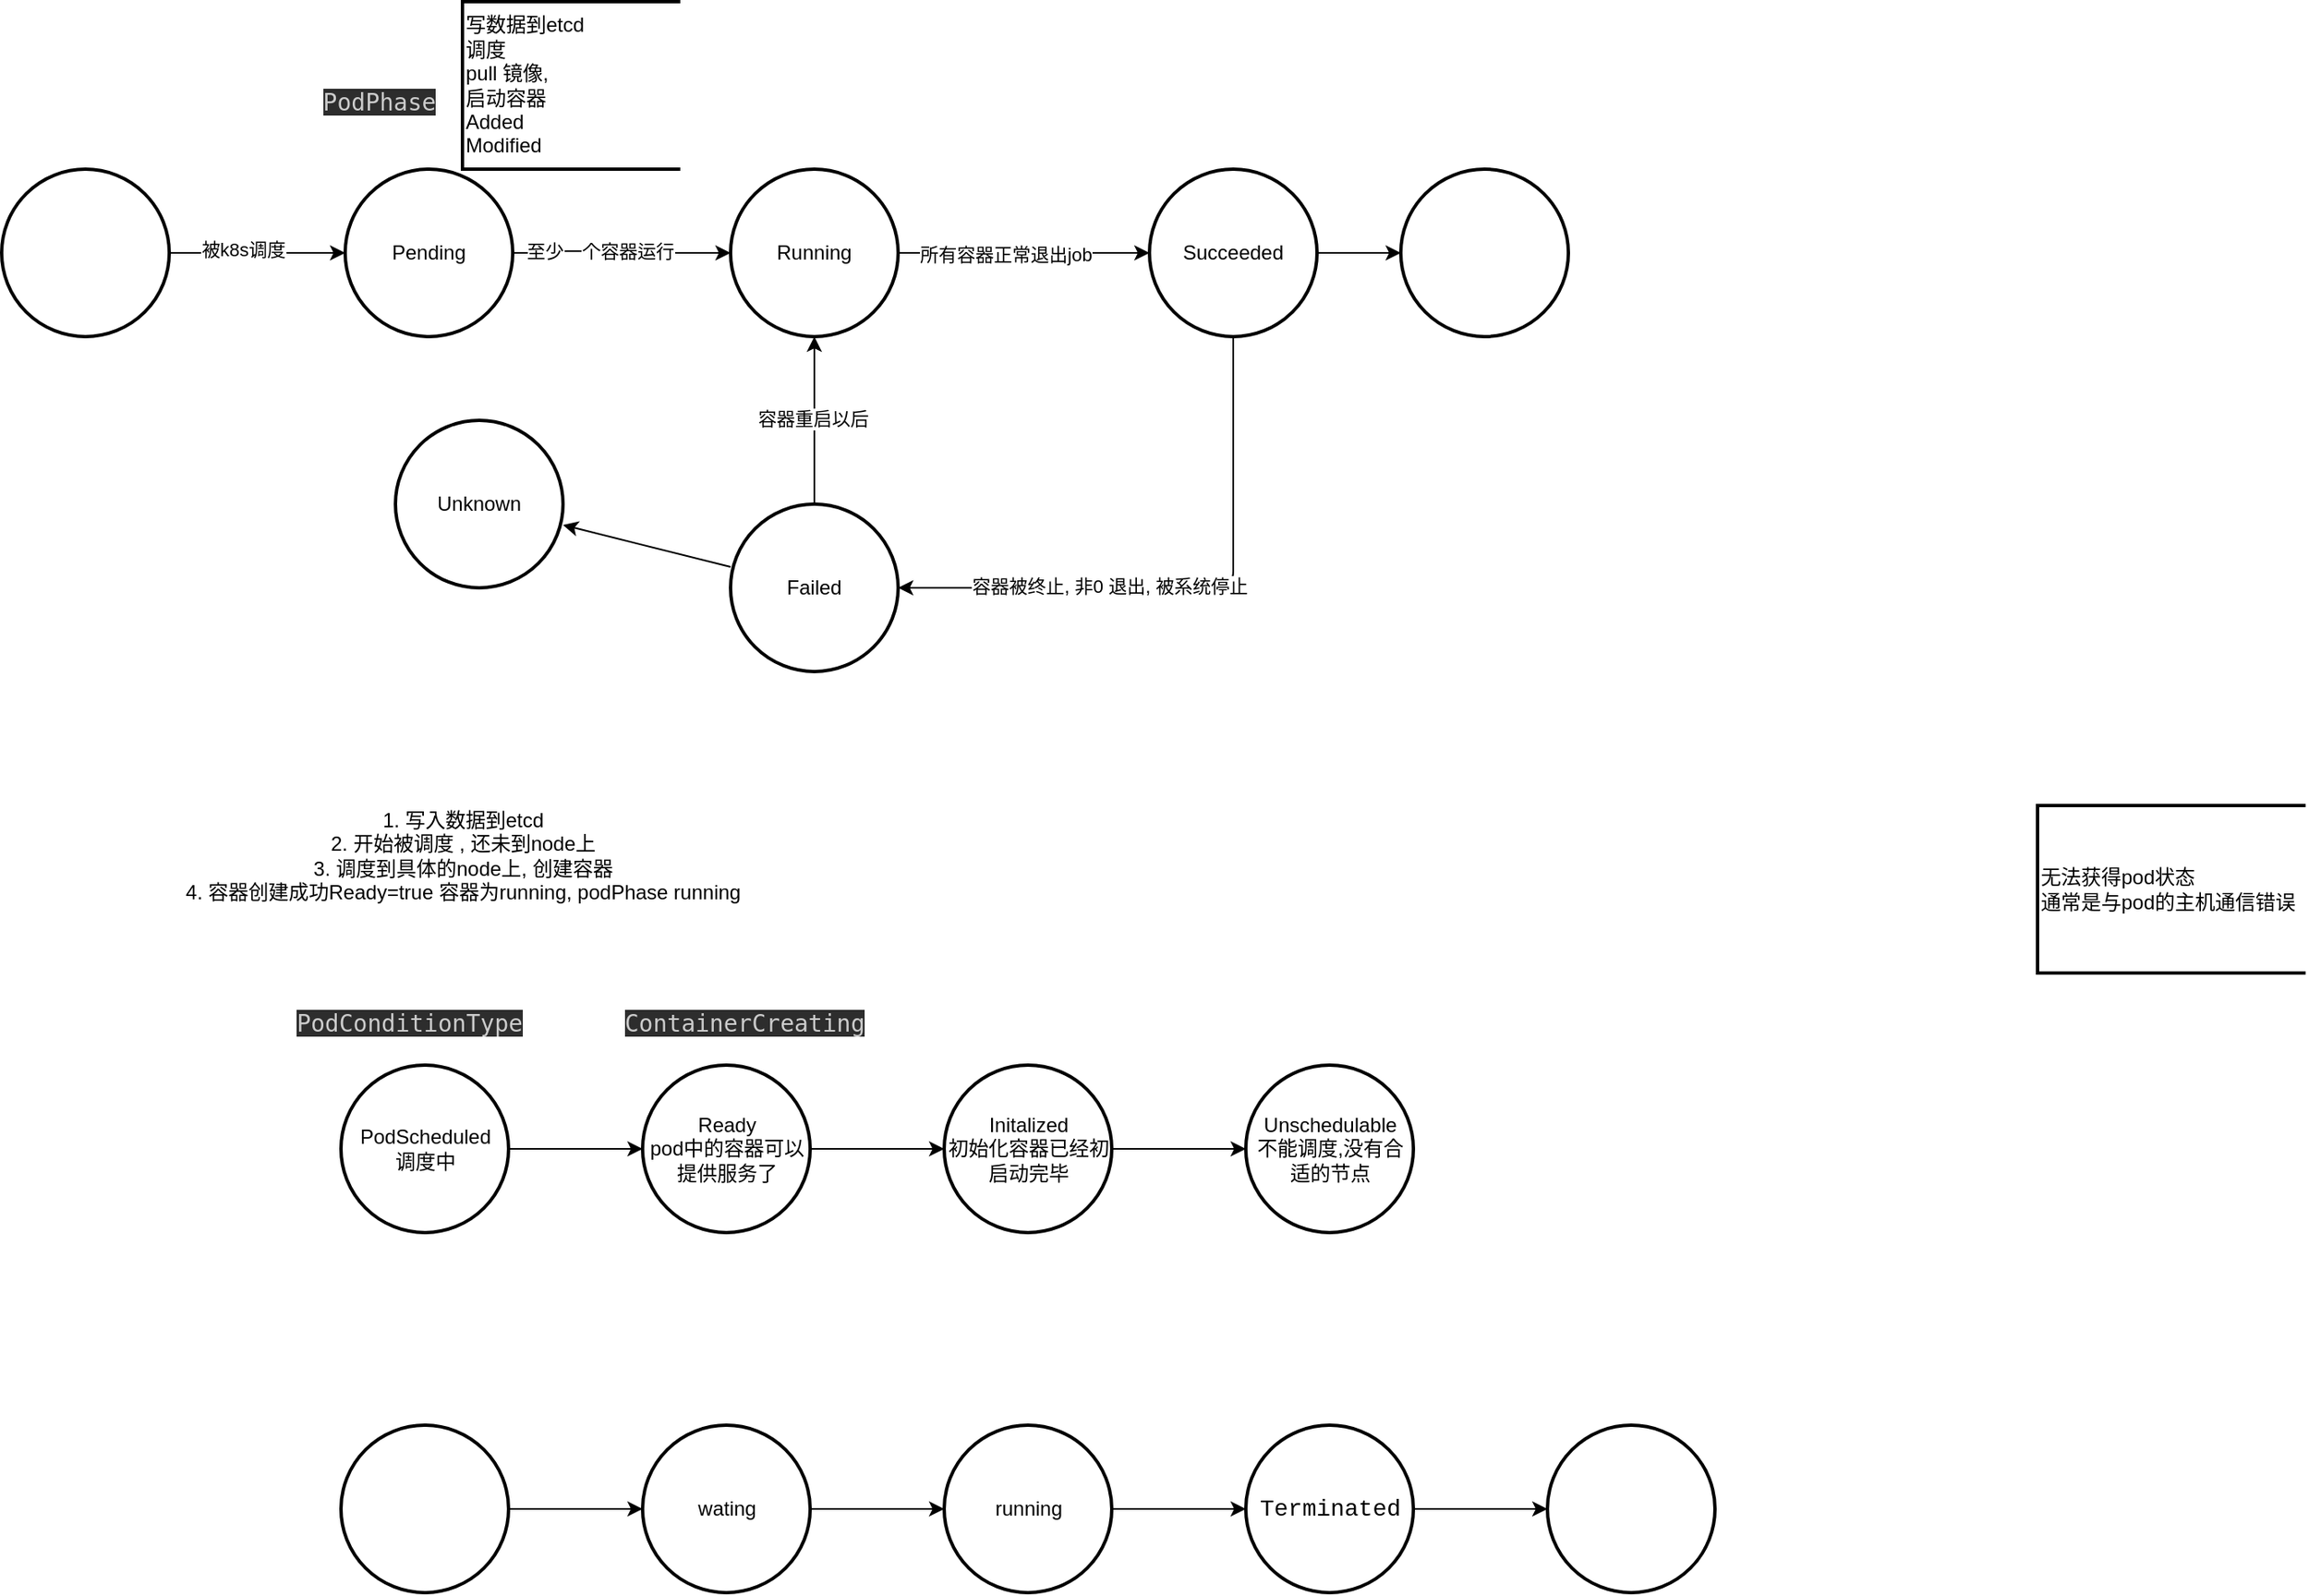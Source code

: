 <mxfile>
    <diagram id="_iDABE_1NdMFy9_PuymS" name="第 1 页">
        <mxGraphModel dx="1653" dy="847" grid="1" gridSize="10" guides="1" tooltips="1" connect="1" arrows="1" fold="1" page="1" pageScale="1" pageWidth="827" pageHeight="1169" math="0" shadow="0">
            <root>
                <mxCell id="0"/>
                <mxCell id="1" parent="0"/>
                <mxCell id="4" value="" style="edgeStyle=none;html=1;" edge="1" parent="1" source="2" target="3">
                    <mxGeometry relative="1" as="geometry"/>
                </mxCell>
                <mxCell id="33" value="至少一个容器运行" style="edgeLabel;html=1;align=center;verticalAlign=middle;resizable=0;points=[];" vertex="1" connectable="0" parent="4">
                    <mxGeometry x="-0.2" y="1" relative="1" as="geometry">
                        <mxPoint as="offset"/>
                    </mxGeometry>
                </mxCell>
                <mxCell id="2" value="Pending" style="strokeWidth=2;html=1;shape=mxgraph.flowchart.start_2;whiteSpace=wrap;" vertex="1" parent="1">
                    <mxGeometry x="10" y="210" width="100" height="100" as="geometry"/>
                </mxCell>
                <mxCell id="6" value="" style="edgeStyle=none;html=1;" edge="1" parent="1" source="3" target="5">
                    <mxGeometry relative="1" as="geometry"/>
                </mxCell>
                <mxCell id="34" value="所有容器正常退出job" style="edgeLabel;html=1;align=center;verticalAlign=middle;resizable=0;points=[];" vertex="1" connectable="0" parent="6">
                    <mxGeometry x="-0.15" y="-1" relative="1" as="geometry">
                        <mxPoint as="offset"/>
                    </mxGeometry>
                </mxCell>
                <mxCell id="3" value="Running" style="strokeWidth=2;html=1;shape=mxgraph.flowchart.start_2;whiteSpace=wrap;" vertex="1" parent="1">
                    <mxGeometry x="240" y="210" width="100" height="100" as="geometry"/>
                </mxCell>
                <mxCell id="8" value="" style="edgeStyle=none;html=1;" edge="1" parent="1" source="5" target="7">
                    <mxGeometry relative="1" as="geometry">
                        <Array as="points">
                            <mxPoint x="540" y="460"/>
                        </Array>
                    </mxGeometry>
                </mxCell>
                <mxCell id="40" value="容器被终止, 非0 退出, 被系统停止" style="edgeLabel;html=1;align=center;verticalAlign=middle;resizable=0;points=[];" vertex="1" connectable="0" parent="8">
                    <mxGeometry x="0.28" y="-1" relative="1" as="geometry">
                        <mxPoint as="offset"/>
                    </mxGeometry>
                </mxCell>
                <mxCell id="36" value="" style="edgeStyle=none;html=1;" edge="1" parent="1" source="5" target="35">
                    <mxGeometry relative="1" as="geometry"/>
                </mxCell>
                <mxCell id="5" value="Succeeded" style="strokeWidth=2;html=1;shape=mxgraph.flowchart.start_2;whiteSpace=wrap;" vertex="1" parent="1">
                    <mxGeometry x="490" y="210" width="100" height="100" as="geometry"/>
                </mxCell>
                <mxCell id="10" value="" style="edgeStyle=none;html=1;" edge="1" parent="1" source="7" target="9">
                    <mxGeometry relative="1" as="geometry"/>
                </mxCell>
                <mxCell id="38" value="" style="edgeStyle=none;html=1;entryX=0.5;entryY=1;entryDx=0;entryDy=0;entryPerimeter=0;" edge="1" parent="1" source="7" target="3">
                    <mxGeometry relative="1" as="geometry">
                        <mxPoint x="280" y="340" as="targetPoint"/>
                    </mxGeometry>
                </mxCell>
                <mxCell id="39" value="容器重启以后" style="edgeLabel;html=1;align=center;verticalAlign=middle;resizable=0;points=[];" vertex="1" connectable="0" parent="38">
                    <mxGeometry x="0.02" y="1" relative="1" as="geometry">
                        <mxPoint as="offset"/>
                    </mxGeometry>
                </mxCell>
                <mxCell id="7" value="Failed" style="strokeWidth=2;html=1;shape=mxgraph.flowchart.start_2;whiteSpace=wrap;" vertex="1" parent="1">
                    <mxGeometry x="240" y="410" width="100" height="100" as="geometry"/>
                </mxCell>
                <mxCell id="9" value="Unknown" style="strokeWidth=2;html=1;shape=mxgraph.flowchart.start_2;whiteSpace=wrap;" vertex="1" parent="1">
                    <mxGeometry x="40" y="360" width="100" height="100" as="geometry"/>
                </mxCell>
                <mxCell id="11" value="写数据到etcd&lt;br&gt;调度&lt;br&gt;pull 镜像,&lt;br&gt;启动容器&lt;br&gt;Added&lt;br&gt;Modified" style="strokeWidth=2;html=1;shape=mxgraph.flowchart.annotation_1;align=left;pointerEvents=1;" vertex="1" parent="1">
                    <mxGeometry x="80" y="110" width="130" height="100" as="geometry"/>
                </mxCell>
                <mxCell id="17" value="无法获得pod状态&lt;br&gt;通常是与pod的主机通信错误" style="strokeWidth=2;html=1;shape=mxgraph.flowchart.annotation_1;align=left;pointerEvents=1;" vertex="1" parent="1">
                    <mxGeometry x="1020" y="590" width="160" height="100" as="geometry"/>
                </mxCell>
                <mxCell id="20" value="" style="edgeStyle=none;html=1;" edge="1" parent="1" source="18" target="19">
                    <mxGeometry relative="1" as="geometry"/>
                </mxCell>
                <mxCell id="18" value="PodScheduled&lt;br&gt;调度中" style="strokeWidth=2;html=1;shape=mxgraph.flowchart.start_2;whiteSpace=wrap;" vertex="1" parent="1">
                    <mxGeometry x="7.5" y="745" width="100" height="100" as="geometry"/>
                </mxCell>
                <mxCell id="22" value="" style="edgeStyle=none;html=1;" edge="1" parent="1" source="19" target="21">
                    <mxGeometry relative="1" as="geometry"/>
                </mxCell>
                <mxCell id="19" value="Ready&lt;br&gt;pod中的容器可以提供服务了" style="strokeWidth=2;html=1;shape=mxgraph.flowchart.start_2;whiteSpace=wrap;" vertex="1" parent="1">
                    <mxGeometry x="187.5" y="745" width="100" height="100" as="geometry"/>
                </mxCell>
                <mxCell id="24" value="" style="edgeStyle=none;html=1;" edge="1" parent="1" source="21" target="23">
                    <mxGeometry relative="1" as="geometry"/>
                </mxCell>
                <mxCell id="21" value="Initalized&lt;br&gt;初始化容器已经初启动完毕" style="strokeWidth=2;html=1;shape=mxgraph.flowchart.start_2;whiteSpace=wrap;" vertex="1" parent="1">
                    <mxGeometry x="367.5" y="745" width="100" height="100" as="geometry"/>
                </mxCell>
                <mxCell id="23" value="Unschedulable&lt;br&gt;不能调度,没有合适的节点" style="strokeWidth=2;html=1;shape=mxgraph.flowchart.start_2;whiteSpace=wrap;" vertex="1" parent="1">
                    <mxGeometry x="547.5" y="745" width="100" height="100" as="geometry"/>
                </mxCell>
                <mxCell id="25" value="&lt;span style=&quot;color: rgb(204 , 204 , 204) ; font-family: &amp;#34;source code pro&amp;#34; , &amp;#34;dejavu sans mono&amp;#34; , &amp;#34;ubuntu mono&amp;#34; , &amp;#34;anonymous pro&amp;#34; , &amp;#34;droid sans mono&amp;#34; , &amp;#34;menlo&amp;#34; , &amp;#34;monaco&amp;#34; , &amp;#34;consolas&amp;#34; , &amp;#34;inconsolata&amp;#34; , &amp;#34;courier&amp;#34; , monospace , &amp;#34;pingfang sc&amp;#34; , &amp;#34;microsoft yahei&amp;#34; , sans-serif ; font-size: 14px ; background-color: rgb(45 , 45 , 45)&quot;&gt;PodConditionType&lt;/span&gt;" style="text;html=1;align=center;verticalAlign=middle;resizable=0;points=[];autosize=1;strokeColor=none;fillColor=none;" vertex="1" parent="1">
                    <mxGeometry x="-27.5" y="710" width="150" height="20" as="geometry"/>
                </mxCell>
                <mxCell id="26" value="&lt;span style=&quot;color: rgb(204 , 204 , 204) ; font-family: &amp;#34;source code pro&amp;#34; , &amp;#34;dejavu sans mono&amp;#34; , &amp;#34;ubuntu mono&amp;#34; , &amp;#34;anonymous pro&amp;#34; , &amp;#34;droid sans mono&amp;#34; , &amp;#34;menlo&amp;#34; , &amp;#34;monaco&amp;#34; , &amp;#34;consolas&amp;#34; , &amp;#34;inconsolata&amp;#34; , &amp;#34;courier&amp;#34; , monospace , &amp;#34;pingfang sc&amp;#34; , &amp;#34;microsoft yahei&amp;#34; , sans-serif ; font-size: 14px ; background-color: rgb(45 , 45 , 45)&quot;&gt;PodPhase&lt;/span&gt;" style="text;html=1;align=center;verticalAlign=middle;resizable=0;points=[];autosize=1;strokeColor=none;fillColor=none;" vertex="1" parent="1">
                    <mxGeometry x="-10" y="160" width="80" height="20" as="geometry"/>
                </mxCell>
                <mxCell id="27" value="1. 写入数据到etcd&lt;br&gt;2. 开始被调度 , 还未到node上&lt;br&gt;3. 调度到具体的node上, 创建容器&lt;br&gt;4. 容器创建成功Ready=true 容器为running, podPhase running" style="text;html=1;align=center;verticalAlign=middle;resizable=0;points=[];autosize=1;strokeColor=none;fillColor=none;" vertex="1" parent="1">
                    <mxGeometry x="-95" y="590" width="350" height="60" as="geometry"/>
                </mxCell>
                <mxCell id="28" value="&lt;span style=&quot;color: rgb(204 , 204 , 204) ; font-family: &amp;#34;source code pro&amp;#34; , &amp;#34;dejavu sans mono&amp;#34; , &amp;#34;ubuntu mono&amp;#34; , &amp;#34;anonymous pro&amp;#34; , &amp;#34;droid sans mono&amp;#34; , &amp;#34;menlo&amp;#34; , &amp;#34;monaco&amp;#34; , &amp;#34;consolas&amp;#34; , &amp;#34;inconsolata&amp;#34; , &amp;#34;courier&amp;#34; , monospace , &amp;#34;pingfang sc&amp;#34; , &amp;#34;microsoft yahei&amp;#34; , sans-serif ; font-size: 14px ; background-color: rgb(45 , 45 , 45)&quot;&gt;ContainerCreating&lt;/span&gt;" style="text;html=1;align=center;verticalAlign=middle;resizable=0;points=[];autosize=1;strokeColor=none;fillColor=none;" vertex="1" parent="1">
                    <mxGeometry x="167.5" y="710" width="160" height="20" as="geometry"/>
                </mxCell>
                <mxCell id="30" value="" style="edgeStyle=none;html=1;" edge="1" parent="1" source="29" target="2">
                    <mxGeometry relative="1" as="geometry"/>
                </mxCell>
                <mxCell id="32" value="被k8s调度" style="edgeLabel;html=1;align=center;verticalAlign=middle;resizable=0;points=[];" vertex="1" connectable="0" parent="30">
                    <mxGeometry x="-0.175" y="2" relative="1" as="geometry">
                        <mxPoint as="offset"/>
                    </mxGeometry>
                </mxCell>
                <mxCell id="29" value="" style="strokeWidth=2;html=1;shape=mxgraph.flowchart.start_2;whiteSpace=wrap;" vertex="1" parent="1">
                    <mxGeometry x="-195" y="210" width="100" height="100" as="geometry"/>
                </mxCell>
                <mxCell id="35" value="" style="strokeWidth=2;html=1;shape=mxgraph.flowchart.start_2;whiteSpace=wrap;" vertex="1" parent="1">
                    <mxGeometry x="640" y="210" width="100" height="100" as="geometry"/>
                </mxCell>
                <mxCell id="43" value="" style="edgeStyle=none;html=1;" edge="1" parent="1" source="41" target="42">
                    <mxGeometry relative="1" as="geometry"/>
                </mxCell>
                <mxCell id="41" value="" style="strokeWidth=2;html=1;shape=mxgraph.flowchart.start_2;whiteSpace=wrap;" vertex="1" parent="1">
                    <mxGeometry x="7.5" y="960" width="100" height="100" as="geometry"/>
                </mxCell>
                <mxCell id="45" value="" style="edgeStyle=none;html=1;" edge="1" parent="1" source="42" target="44">
                    <mxGeometry relative="1" as="geometry"/>
                </mxCell>
                <mxCell id="42" value="wating" style="strokeWidth=2;html=1;shape=mxgraph.flowchart.start_2;whiteSpace=wrap;" vertex="1" parent="1">
                    <mxGeometry x="187.5" y="960" width="100" height="100" as="geometry"/>
                </mxCell>
                <mxCell id="47" value="" style="edgeStyle=none;html=1;" edge="1" parent="1" source="44" target="46">
                    <mxGeometry relative="1" as="geometry"/>
                </mxCell>
                <mxCell id="44" value="running" style="strokeWidth=2;html=1;shape=mxgraph.flowchart.start_2;whiteSpace=wrap;" vertex="1" parent="1">
                    <mxGeometry x="367.5" y="960" width="100" height="100" as="geometry"/>
                </mxCell>
                <mxCell id="49" value="" style="edgeStyle=none;html=1;" edge="1" parent="1" source="46" target="48">
                    <mxGeometry relative="1" as="geometry"/>
                </mxCell>
                <mxCell id="46" value="&lt;div style=&quot;background-color: rgb(255 , 255 , 255) ; font-family: &amp;#34;menlo&amp;#34; , &amp;#34;monaco&amp;#34; , &amp;#34;courier new&amp;#34; , monospace ; font-size: 14px ; line-height: 21px&quot;&gt;Terminated&lt;/div&gt;" style="strokeWidth=2;html=1;shape=mxgraph.flowchart.start_2;whiteSpace=wrap;" vertex="1" parent="1">
                    <mxGeometry x="547.5" y="960" width="100" height="100" as="geometry"/>
                </mxCell>
                <mxCell id="48" value="&lt;div style=&quot;background-color: rgb(255 , 255 , 255) ; font-family: &amp;#34;menlo&amp;#34; , &amp;#34;monaco&amp;#34; , &amp;#34;courier new&amp;#34; , monospace ; font-size: 14px ; line-height: 21px&quot;&gt;&lt;br&gt;&lt;/div&gt;" style="strokeWidth=2;html=1;shape=mxgraph.flowchart.start_2;whiteSpace=wrap;" vertex="1" parent="1">
                    <mxGeometry x="727.5" y="960" width="100" height="100" as="geometry"/>
                </mxCell>
            </root>
        </mxGraphModel>
    </diagram>
    <diagram id="Df90VhSjuNAF8wh3Mx0P" name="创建pod流量">
        <mxGraphModel dx="1653" dy="847" grid="1" gridSize="10" guides="1" tooltips="1" connect="1" arrows="1" fold="1" page="1" pageScale="1" pageWidth="827" pageHeight="1169" math="0" shadow="0">
            <root>
                <mxCell id="Y3Xy96zRkQibD91w3hbg-0"/>
                <mxCell id="Y3Xy96zRkQibD91w3hbg-1" parent="Y3Xy96zRkQibD91w3hbg-0"/>
                <mxCell id="Y3Xy96zRkQibD91w3hbg-21" value="watch到pod的变化&lt;br&gt;执行调度算法给pod标记上合适的node" style="edgeStyle=none;html=1;entryX=0.005;entryY=0.63;entryDx=0;entryDy=0;entryPerimeter=0;" edge="1" parent="Y3Xy96zRkQibD91w3hbg-1" source="Y3Xy96zRkQibD91w3hbg-8" target="Y3Xy96zRkQibD91w3hbg-20">
                    <mxGeometry relative="1" as="geometry"/>
                </mxCell>
                <mxCell id="v7E6MHngFhA29WeMcwUQ-3" value="绑定信息写入" style="edgeStyle=none;html=1;entryX=0.5;entryY=1;entryDx=0;entryDy=0;entryPerimeter=0;" edge="1" parent="Y3Xy96zRkQibD91w3hbg-1" source="Y3Xy96zRkQibD91w3hbg-8" target="Y3Xy96zRkQibD91w3hbg-10">
                    <mxGeometry relative="1" as="geometry"/>
                </mxCell>
                <mxCell id="Y3Xy96zRkQibD91w3hbg-8" value="scheduler&lt;br&gt;生产者: 给pod找出合适的node节点" style="strokeWidth=2;html=1;shape=mxgraph.flowchart.start_2;whiteSpace=wrap;" vertex="1" parent="Y3Xy96zRkQibD91w3hbg-1">
                    <mxGeometry x="140" y="1034" width="100" height="100" as="geometry"/>
                </mxCell>
                <mxCell id="Y3Xy96zRkQibD91w3hbg-17" style="edgeStyle=none;html=1;entryX=0;entryY=0.5;entryDx=0;entryDy=0;entryPerimeter=0;" edge="1" parent="Y3Xy96zRkQibD91w3hbg-1" source="Y3Xy96zRkQibD91w3hbg-9" target="Y3Xy96zRkQibD91w3hbg-10">
                    <mxGeometry relative="1" as="geometry"/>
                </mxCell>
                <mxCell id="Y3Xy96zRkQibD91w3hbg-18" value="通过资源创建处理器, 解码请求, 审计和&lt;br&gt;准入控制, 最后保存到etcd中" style="edgeLabel;html=1;align=center;verticalAlign=middle;resizable=0;points=[];" vertex="1" connectable="0" parent="Y3Xy96zRkQibD91w3hbg-17">
                    <mxGeometry x="0.132" relative="1" as="geometry">
                        <mxPoint as="offset"/>
                    </mxGeometry>
                </mxCell>
                <mxCell id="Y3Xy96zRkQibD91w3hbg-9" value="apiServer&lt;br&gt;集群流量统一入口" style="strokeWidth=2;html=1;shape=mxgraph.flowchart.start_2;whiteSpace=wrap;" vertex="1" parent="Y3Xy96zRkQibD91w3hbg-1">
                    <mxGeometry x="264" y="535" width="100" height="100" as="geometry"/>
                </mxCell>
                <mxCell id="Y3Xy96zRkQibD91w3hbg-10" value="etcd&lt;br&gt;数据存储" style="strokeWidth=2;html=1;shape=mxgraph.flowchart.start_2;whiteSpace=wrap;" vertex="1" parent="Y3Xy96zRkQibD91w3hbg-1">
                    <mxGeometry x="560" y="535" width="100" height="100" as="geometry"/>
                </mxCell>
                <mxCell id="Y3Xy96zRkQibD91w3hbg-14" value="" style="edgeStyle=none;html=1;entryX=0;entryY=0.5;entryDx=0;entryDy=0;entryPerimeter=0;" edge="1" parent="Y3Xy96zRkQibD91w3hbg-1" target="Y3Xy96zRkQibD91w3hbg-9">
                    <mxGeometry relative="1" as="geometry">
                        <mxPoint x="60" y="585" as="sourcePoint"/>
                        <mxPoint x="125" y="585" as="targetPoint"/>
                    </mxGeometry>
                </mxCell>
                <mxCell id="Y3Xy96zRkQibD91w3hbg-15" value="发起创建请求" style="edgeLabel;html=1;align=center;verticalAlign=middle;resizable=0;points=[];" vertex="1" connectable="0" parent="Y3Xy96zRkQibD91w3hbg-14">
                    <mxGeometry x="-0.267" y="-1" relative="1" as="geometry">
                        <mxPoint as="offset"/>
                    </mxGeometry>
                </mxCell>
                <mxCell id="Y3Xy96zRkQibD91w3hbg-16" value="kubelet" style="edgeLabel;html=1;align=center;verticalAlign=middle;resizable=0;points=[];" vertex="1" connectable="0" parent="Y3Xy96zRkQibD91w3hbg-14">
                    <mxGeometry x="0.257" y="2" relative="1" as="geometry">
                        <mxPoint as="offset"/>
                    </mxGeometry>
                </mxCell>
                <mxCell id="Y3Xy96zRkQibD91w3hbg-20" value="" style="sketch=0;html=1;dashed=0;whitespace=wrap;fillColor=#2875E2;strokeColor=#ffffff;points=[[0.005,0.63,0],[0.1,0.2,0],[0.9,0.2,0],[0.5,0,0],[0.995,0.63,0],[0.72,0.99,0],[0.5,1,0],[0.28,0.99,0]];shape=mxgraph.kubernetes.icon;prIcon=pod" vertex="1" parent="Y3Xy96zRkQibD91w3hbg-1">
                    <mxGeometry x="480" y="1060" width="50" height="48" as="geometry"/>
                </mxCell>
                <mxCell id="Y3Xy96zRkQibD91w3hbg-23" value="" style="group" vertex="1" connectable="0" parent="Y3Xy96zRkQibD91w3hbg-1">
                    <mxGeometry x="100" y="830" width="180" height="160" as="geometry"/>
                </mxCell>
                <mxCell id="Y3Xy96zRkQibD91w3hbg-22" value="node" style="strokeWidth=2;html=1;shape=mxgraph.flowchart.start_2;whiteSpace=wrap;verticalAlign=top;" vertex="1" parent="Y3Xy96zRkQibD91w3hbg-23">
                    <mxGeometry width="180" height="160" as="geometry"/>
                </mxCell>
                <mxCell id="Y3Xy96zRkQibD91w3hbg-7" value="kubelet&lt;br&gt;消费者" style="strokeWidth=2;html=1;shape=mxgraph.flowchart.start_2;whiteSpace=wrap;" vertex="1" parent="Y3Xy96zRkQibD91w3hbg-23">
                    <mxGeometry x="40" y="40" width="100" height="100" as="geometry"/>
                </mxCell>
                <mxCell id="Y3Xy96zRkQibD91w3hbg-24" value="kubelet&lt;br&gt;消费者" style="strokeWidth=2;html=1;shape=mxgraph.flowchart.start_2;whiteSpace=wrap;" vertex="1" parent="Y3Xy96zRkQibD91w3hbg-1">
                    <mxGeometry x="600" y="870" width="100" height="100" as="geometry"/>
                </mxCell>
                <mxCell id="Y3Xy96zRkQibD91w3hbg-25" value="" style="edgeStyle=none;html=1;" edge="1" parent="Y3Xy96zRkQibD91w3hbg-1" source="Y3Xy96zRkQibD91w3hbg-7" target="Y3Xy96zRkQibD91w3hbg-24">
                    <mxGeometry relative="1" as="geometry"/>
                </mxCell>
                <mxCell id="Y3Xy96zRkQibD91w3hbg-26" value="syncLoop 监听到本节点需要去创建pod" style="edgeLabel;html=1;align=center;verticalAlign=middle;resizable=0;points=[];" vertex="1" connectable="0" parent="Y3Xy96zRkQibD91w3hbg-25">
                    <mxGeometry x="-0.128" y="1" relative="1" as="geometry">
                        <mxPoint y="1" as="offset"/>
                    </mxGeometry>
                </mxCell>
                <mxCell id="Y3Xy96zRkQibD91w3hbg-27" style="edgeStyle=none;html=1;exitX=0.5;exitY=0;exitDx=0;exitDy=0;exitPerimeter=0;entryX=0.5;entryY=1;entryDx=0;entryDy=0;entryPerimeter=0;" edge="1" parent="Y3Xy96zRkQibD91w3hbg-1" source="Y3Xy96zRkQibD91w3hbg-7" target="Y3Xy96zRkQibD91w3hbg-9">
                    <mxGeometry relative="1" as="geometry"/>
                </mxCell>
                <mxCell id="Y3Xy96zRkQibD91w3hbg-28" value="建完通知" style="edgeLabel;html=1;align=center;verticalAlign=middle;resizable=0;points=[];" vertex="1" connectable="0" parent="Y3Xy96zRkQibD91w3hbg-27">
                    <mxGeometry x="0.031" relative="1" as="geometry">
                        <mxPoint as="offset"/>
                    </mxGeometry>
                </mxCell>
                <mxCell id="Y3Xy96zRkQibD91w3hbg-29" value="kubelet&lt;br&gt;做客户端验证操作&lt;br&gt;快速失败" style="strokeWidth=2;html=1;shape=mxgraph.flowchart.start_2;whiteSpace=wrap;" vertex="1" parent="Y3Xy96zRkQibD91w3hbg-1">
                    <mxGeometry x="-260" y="530" width="100" height="100" as="geometry"/>
                </mxCell>
                <mxCell id="Y3Xy96zRkQibD91w3hbg-30" value="kubelet&lt;br&gt;身份认证" style="strokeWidth=2;html=1;shape=mxgraph.flowchart.start_2;whiteSpace=wrap;" vertex="1" parent="Y3Xy96zRkQibD91w3hbg-1">
                    <mxGeometry x="-140" y="530" width="100" height="100" as="geometry"/>
                </mxCell>
                <mxCell id="Y3Xy96zRkQibD91w3hbg-31" value="apiServer&lt;br&gt;请求认证 x509&lt;br&gt;token" style="strokeWidth=2;html=1;shape=mxgraph.flowchart.start_2;whiteSpace=wrap;" vertex="1" parent="Y3Xy96zRkQibD91w3hbg-1">
                    <mxGeometry x="-30" y="530" width="100" height="100" as="geometry"/>
                </mxCell>
                <mxCell id="Y3Xy96zRkQibD91w3hbg-32" value="apiServer&lt;br&gt;权限认证authorization-mode&lt;span style=&quot;color: rgba(0 , 0 , 0 , 0) ; font-family: monospace ; font-size: 0px&quot;&gt;%3CmxGraphModel%3E%3Croot%3E%3CmxCell%20id%3D%220%22%2F%3E%3CmxCell%20id%3D%221%22%20parent%3D%220%22%2F%3E%3CmxCell%20id%3D%222%22%20value%3D%22apiServer%26lt%3Bbr%26gt%3B%E8%AF%B7%E6%B1%82%E8%AE%A4%E8%AF%81%20x509%26lt%3Bbr%26gt%3Btoken%22%20style%3D%22strokeWidth%3D2%3Bhtml%3D1%3Bshape%3Dmxgraph.flowchart.start_2%3BwhiteSpace%3Dwrap%3B%22%20vertex%3D%221%22%20parent%3D%221%22%3E%3CmxGeometry%20x%3D%22-30%22%20y%3D%22530%22%20width%3D%22100%22%20height%3D%22100%22%20as%3D%22geometry%22%2F%3E%3C%2FmxCell%3E%3C%2Froot%3E%3C%2FmxGraphModel%3E&lt;/span&gt;" style="strokeWidth=2;html=1;shape=mxgraph.flowchart.start_2;whiteSpace=wrap;" vertex="1" parent="Y3Xy96zRkQibD91w3hbg-1">
                    <mxGeometry x="-30" y="660" width="100" height="100" as="geometry"/>
                </mxCell>
                <mxCell id="Y3Xy96zRkQibD91w3hbg-33" value="apiServer&lt;br&gt;准入控制器&lt;span style=&quot;color: rgba(0 , 0 , 0 , 0) ; font-family: monospace ; font-size: 0px&quot;&gt;%3CmxGraphModel%3E%3Croot%3E%3CmxCell%20id%3D%220%22%2F%3E%3CmxCell%20id%3D%221%22%20parent%3D%220%22%2F%3E%3CmxCell%20id%3D%222%22%20value%3D%22apiServer%26lt%3Bbr%26gt%3B%E8%AF%B7%E6%B1%82%E8%AE%A4%E8%AF%81%20x509%26lt%3Bbr%26gt%3Btoken%22%20style%3D%22strokeWidth%3D2%3Bhtml%3D1%3Bshape%3Dmxgraph.flowchart.start_2%3BwhiteSpace%3Dwrap%3B%22%20vertex%3D%221%22%20parent%3D%221%22%3E%3CmxGeometry%20x%3D%22-30%22%20y%3D%22530%22%20width%3D%22100%22%20height%3D%22100%22%20as%3D%22geometry%22%2F%3E%3C%2FmxCell%3E%3C%2Froot%3E%3C%2FmxGraphMode&lt;/span&gt;" style="strokeWidth=2;html=1;shape=mxgraph.flowchart.start_2;whiteSpace=wrap;" vertex="1" parent="Y3Xy96zRkQibD91w3hbg-1">
                    <mxGeometry x="-150" y="670" width="100" height="100" as="geometry"/>
                </mxCell>
                <mxCell id="Y3Xy96zRkQibD91w3hbg-34" value="controller&lt;br&gt;将系统状态从&quot;&quot;当前状态&quot;修正到&quot;期望状态&quot;的异步脚本&lt;br&gt;&lt;br&gt;监听Deployment记录的修改" style="strokeWidth=2;html=1;shape=mxgraph.flowchart.start_2;whiteSpace=wrap;" vertex="1" parent="Y3Xy96zRkQibD91w3hbg-1">
                    <mxGeometry x="-200" y="850" width="100" height="100" as="geometry"/>
                </mxCell>
                <mxCell id="Y3Xy96zRkQibD91w3hbg-37" value="" style="edgeStyle=none;html=1;" edge="1" parent="Y3Xy96zRkQibD91w3hbg-1" source="Y3Xy96zRkQibD91w3hbg-35" target="Y3Xy96zRkQibD91w3hbg-36">
                    <mxGeometry relative="1" as="geometry"/>
                </mxCell>
                <mxCell id="Y3Xy96zRkQibD91w3hbg-38" value="创建" style="edgeLabel;html=1;align=center;verticalAlign=middle;resizable=0;points=[];" vertex="1" connectable="0" parent="Y3Xy96zRkQibD91w3hbg-37">
                    <mxGeometry x="0.087" y="4" relative="1" as="geometry">
                        <mxPoint y="1" as="offset"/>
                    </mxGeometry>
                </mxCell>
                <mxCell id="Y3Xy96zRkQibD91w3hbg-35" value="deployment" style="whiteSpace=wrap;html=1;" vertex="1" parent="Y3Xy96zRkQibD91w3hbg-1">
                    <mxGeometry x="-270" y="1230" width="120" height="60" as="geometry"/>
                </mxCell>
                <mxCell id="v7E6MHngFhA29WeMcwUQ-1" value="" style="edgeStyle=none;html=1;" edge="1" parent="Y3Xy96zRkQibD91w3hbg-1" source="Y3Xy96zRkQibD91w3hbg-36" target="v7E6MHngFhA29WeMcwUQ-0">
                    <mxGeometry relative="1" as="geometry"/>
                </mxCell>
                <mxCell id="Y3Xy96zRkQibD91w3hbg-36" value="repliacset" style="whiteSpace=wrap;html=1;" vertex="1" parent="Y3Xy96zRkQibD91w3hbg-1">
                    <mxGeometry x="-70" y="1230" width="120" height="60" as="geometry"/>
                </mxCell>
                <mxCell id="v7E6MHngFhA29WeMcwUQ-2" value="" style="edgeStyle=none;html=1;" edge="1" parent="Y3Xy96zRkQibD91w3hbg-1" source="v7E6MHngFhA29WeMcwUQ-0" target="Y3Xy96zRkQibD91w3hbg-8">
                    <mxGeometry relative="1" as="geometry"/>
                </mxCell>
                <mxCell id="v7E6MHngFhA29WeMcwUQ-0" value="pod是pending&amp;nbsp;" style="whiteSpace=wrap;html=1;" vertex="1" parent="Y3Xy96zRkQibD91w3hbg-1">
                    <mxGeometry x="130" y="1230" width="120" height="60" as="geometry"/>
                </mxCell>
            </root>
        </mxGraphModel>
    </diagram>
</mxfile>